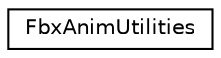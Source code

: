 digraph "クラス階層図"
{
  edge [fontname="Helvetica",fontsize="10",labelfontname="Helvetica",labelfontsize="10"];
  node [fontname="Helvetica",fontsize="10",shape=record];
  rankdir="LR";
  Node0 [label="FbxAnimUtilities",height=0.2,width=0.4,color="black", fillcolor="white", style="filled",URL="$class_fbx_anim_utilities.html"];
}
